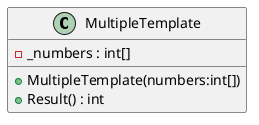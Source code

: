 @startuml
class MultipleTemplate {
    - _numbers : int[]
    + MultipleTemplate(numbers:int[])
    + Result() : int
}
@enduml
